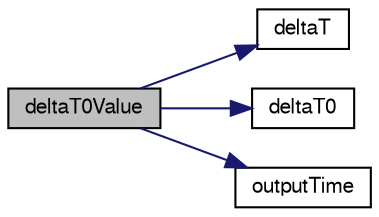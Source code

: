 digraph "deltaT0Value"
{
  bgcolor="transparent";
  edge [fontname="FreeSans",fontsize="10",labelfontname="FreeSans",labelfontsize="10"];
  node [fontname="FreeSans",fontsize="10",shape=record];
  rankdir="LR";
  Node6157 [label="deltaT0Value",height=0.2,width=0.4,color="black", fillcolor="grey75", style="filled", fontcolor="black"];
  Node6157 -> Node6158 [color="midnightblue",fontsize="10",style="solid",fontname="FreeSans"];
  Node6158 [label="deltaT",height=0.2,width=0.4,color="black",URL="$a26362.html#acf83abeb32c365943662ed3cf3d8634c",tooltip="Return time step. "];
  Node6157 -> Node6159 [color="midnightblue",fontsize="10",style="solid",fontname="FreeSans"];
  Node6159 [label="deltaT0",height=0.2,width=0.4,color="black",URL="$a26362.html#a9dfecb133f060c4faa6bda1229b30c2d",tooltip="Return old time step. "];
  Node6157 -> Node6160 [color="midnightblue",fontsize="10",style="solid",fontname="FreeSans"];
  Node6160 [label="outputTime",height=0.2,width=0.4,color="black",URL="$a26362.html#a59fd6e5492ff7a07bf267713f0338fa1",tooltip="Return true if this is an output time (primary or secondary) "];
}

